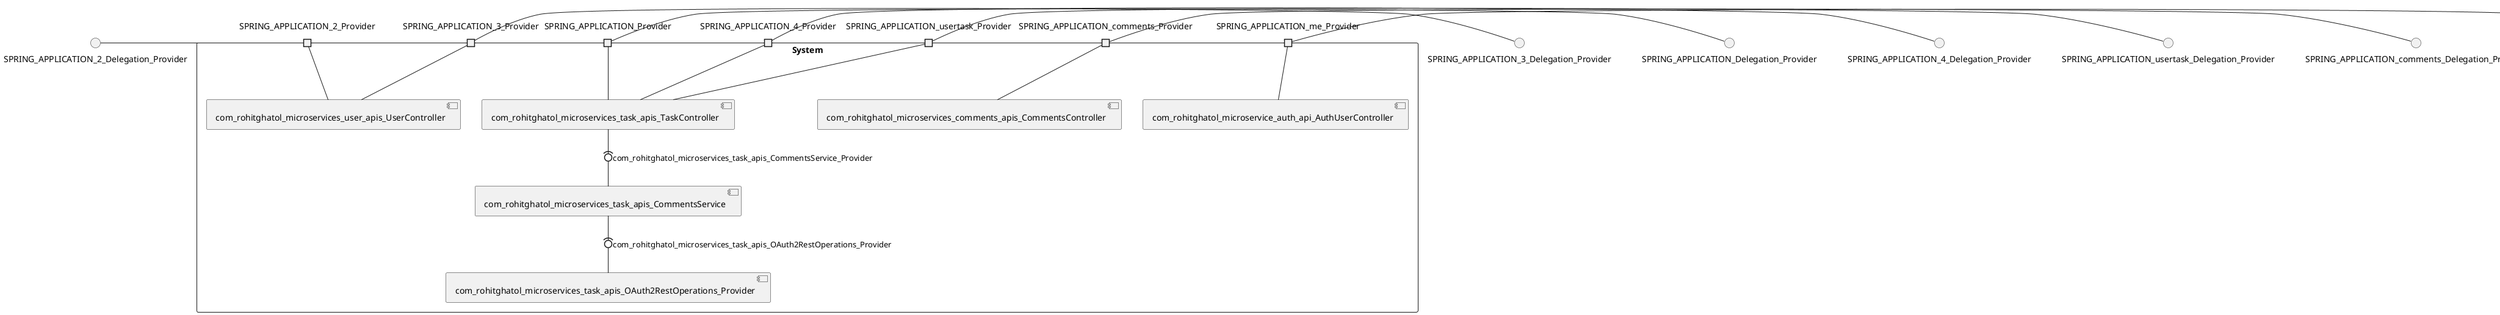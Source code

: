 @startuml
skinparam fixCircleLabelOverlapping true
skinparam componentStyle uml2
() SPRING_APPLICATION_2_Delegation_Provider
() SPRING_APPLICATION_3_Delegation_Provider
() SPRING_APPLICATION_4_Delegation_Provider
() SPRING_APPLICATION_Delegation_Provider
() SPRING_APPLICATION_comments_Delegation_Provider
() SPRING_APPLICATION_me_Delegation_Provider
() SPRING_APPLICATION_usertask_Delegation_Provider
rectangle System {
[com_rohitghatol_microservice_auth_api_AuthUserController] [[rohitghatol-spring-boot-microservices.repository#_1IneivrUEe62wIBU1icVWg]]
[com_rohitghatol_microservices_comments_apis_CommentsController] [[rohitghatol-spring-boot-microservices.repository#_1IneivrUEe62wIBU1icVWg]]
[com_rohitghatol_microservices_task_apis_CommentsService] [[rohitghatol-spring-boot-microservices.repository#_1IneivrUEe62wIBU1icVWg]]
[com_rohitghatol_microservices_task_apis_OAuth2RestOperations_Provider] [[rohitghatol-spring-boot-microservices.repository#_1IneivrUEe62wIBU1icVWg]]
[com_rohitghatol_microservices_task_apis_TaskController] [[rohitghatol-spring-boot-microservices.repository#_1IneivrUEe62wIBU1icVWg]]
[com_rohitghatol_microservices_user_apis_UserController] [[rohitghatol-spring-boot-microservices.repository#_1IneivrUEe62wIBU1icVWg]]
port SPRING_APPLICATION_2_Provider
SPRING_APPLICATION_2_Delegation_Provider - SPRING_APPLICATION_2_Provider
SPRING_APPLICATION_2_Provider - [com_rohitghatol_microservices_user_apis_UserController]
port SPRING_APPLICATION_3_Provider
SPRING_APPLICATION_3_Delegation_Provider - SPRING_APPLICATION_3_Provider
SPRING_APPLICATION_3_Provider - [com_rohitghatol_microservices_user_apis_UserController]
port SPRING_APPLICATION_4_Provider
SPRING_APPLICATION_4_Delegation_Provider - SPRING_APPLICATION_4_Provider
SPRING_APPLICATION_4_Provider - [com_rohitghatol_microservices_task_apis_TaskController]
port SPRING_APPLICATION_Provider
SPRING_APPLICATION_Delegation_Provider - SPRING_APPLICATION_Provider
SPRING_APPLICATION_Provider - [com_rohitghatol_microservices_task_apis_TaskController]
port SPRING_APPLICATION_comments_Provider
SPRING_APPLICATION_comments_Delegation_Provider - SPRING_APPLICATION_comments_Provider
SPRING_APPLICATION_comments_Provider - [com_rohitghatol_microservices_comments_apis_CommentsController]
port SPRING_APPLICATION_me_Provider
SPRING_APPLICATION_me_Delegation_Provider - SPRING_APPLICATION_me_Provider
SPRING_APPLICATION_me_Provider - [com_rohitghatol_microservice_auth_api_AuthUserController]
port SPRING_APPLICATION_usertask_Provider
SPRING_APPLICATION_usertask_Delegation_Provider - SPRING_APPLICATION_usertask_Provider
SPRING_APPLICATION_usertask_Provider - [com_rohitghatol_microservices_task_apis_TaskController]
[com_rohitghatol_microservices_task_apis_TaskController] -(0- [com_rohitghatol_microservices_task_apis_CommentsService] : com_rohitghatol_microservices_task_apis_CommentsService_Provider
[com_rohitghatol_microservices_task_apis_CommentsService] -(0- [com_rohitghatol_microservices_task_apis_OAuth2RestOperations_Provider] : com_rohitghatol_microservices_task_apis_OAuth2RestOperations_Provider
}

@enduml
